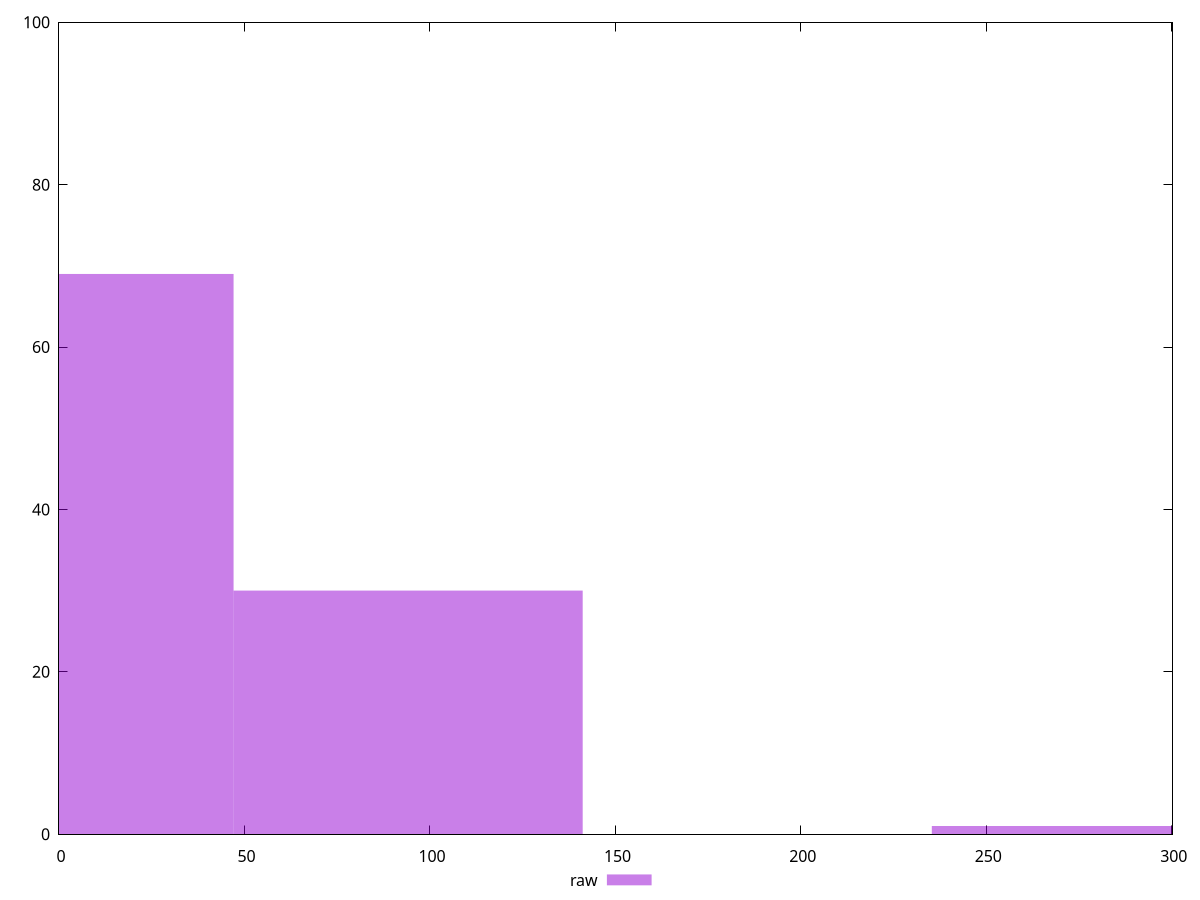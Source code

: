 reset

$raw <<EOF
282.3774123247807 1
94.12580410826024 30
0 69
EOF

set key outside below
set boxwidth 94.12580410826024
set xrange [0:300.202]
set yrange [0:100]
set trange [0:100]
set style fill transparent solid 0.5 noborder
set terminal svg size 640, 490 enhanced background rgb 'white'
set output "report_00016_2021-02-10T13-31-48.338Z/uses-rel-preconnect/samples/pages+cached+noadtech+nomedia+nocss/raw/histogram.svg"

plot $raw title "raw" with boxes

reset
